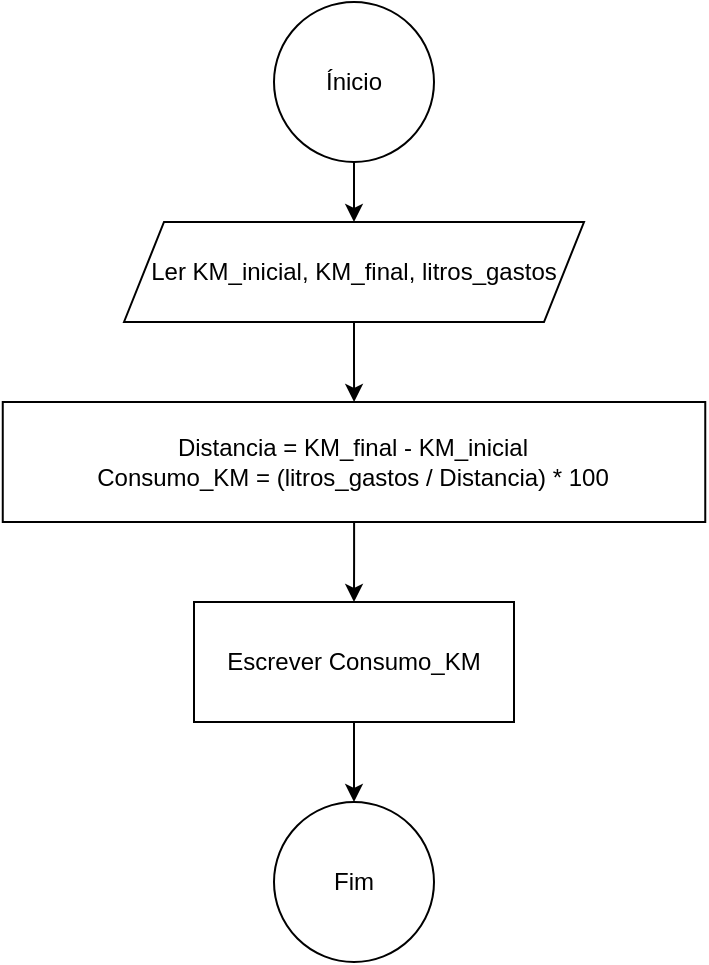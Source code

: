 <mxfile version="24.7.17">
  <diagram name="Página-1" id="Z4mrTOtNPYBhbMwCcj5X">
    <mxGraphModel dx="841" dy="478" grid="1" gridSize="10" guides="1" tooltips="1" connect="1" arrows="1" fold="1" page="1" pageScale="1" pageWidth="827" pageHeight="1169" math="0" shadow="0">
      <root>
        <mxCell id="0" />
        <mxCell id="1" parent="0" />
        <mxCell id="7dysvG6r1pBAgYWHEIjK-5" style="edgeStyle=orthogonalEdgeStyle;rounded=0;orthogonalLoop=1;jettySize=auto;html=1;entryX=0.5;entryY=0;entryDx=0;entryDy=0;" edge="1" parent="1" source="7dysvG6r1pBAgYWHEIjK-1" target="7dysvG6r1pBAgYWHEIjK-2">
          <mxGeometry relative="1" as="geometry" />
        </mxCell>
        <mxCell id="7dysvG6r1pBAgYWHEIjK-1" value="Ínicio" style="ellipse;whiteSpace=wrap;html=1;aspect=fixed;" vertex="1" parent="1">
          <mxGeometry x="360" y="80" width="80" height="80" as="geometry" />
        </mxCell>
        <mxCell id="7dysvG6r1pBAgYWHEIjK-6" style="edgeStyle=orthogonalEdgeStyle;rounded=0;orthogonalLoop=1;jettySize=auto;html=1;" edge="1" parent="1" source="7dysvG6r1pBAgYWHEIjK-2" target="7dysvG6r1pBAgYWHEIjK-3">
          <mxGeometry relative="1" as="geometry" />
        </mxCell>
        <mxCell id="7dysvG6r1pBAgYWHEIjK-2" value="Ler KM_inicial, KM_final, litros_gastos" style="shape=parallelogram;perimeter=parallelogramPerimeter;whiteSpace=wrap;html=1;fixedSize=1;" vertex="1" parent="1">
          <mxGeometry x="285" y="190" width="230" height="50" as="geometry" />
        </mxCell>
        <mxCell id="7dysvG6r1pBAgYWHEIjK-8" style="edgeStyle=orthogonalEdgeStyle;rounded=0;orthogonalLoop=1;jettySize=auto;html=1;" edge="1" parent="1" source="7dysvG6r1pBAgYWHEIjK-3" target="7dysvG6r1pBAgYWHEIjK-7">
          <mxGeometry relative="1" as="geometry" />
        </mxCell>
        <mxCell id="7dysvG6r1pBAgYWHEIjK-3" value="Distancia = KM_final - KM_inicial&lt;div&gt;Consumo_KM = (litros_gastos / Distancia) * 100&lt;/div&gt;" style="rounded=0;whiteSpace=wrap;html=1;" vertex="1" parent="1">
          <mxGeometry x="224.38" y="280" width="351.25" height="60" as="geometry" />
        </mxCell>
        <mxCell id="7dysvG6r1pBAgYWHEIjK-10" style="edgeStyle=orthogonalEdgeStyle;rounded=0;orthogonalLoop=1;jettySize=auto;html=1;" edge="1" parent="1" source="7dysvG6r1pBAgYWHEIjK-7" target="7dysvG6r1pBAgYWHEIjK-9">
          <mxGeometry relative="1" as="geometry" />
        </mxCell>
        <mxCell id="7dysvG6r1pBAgYWHEIjK-7" value="Escrever Consumo_KM" style="rounded=0;whiteSpace=wrap;html=1;" vertex="1" parent="1">
          <mxGeometry x="320" y="380" width="160" height="60" as="geometry" />
        </mxCell>
        <mxCell id="7dysvG6r1pBAgYWHEIjK-9" value="Fim" style="ellipse;whiteSpace=wrap;html=1;aspect=fixed;" vertex="1" parent="1">
          <mxGeometry x="360" y="480" width="80" height="80" as="geometry" />
        </mxCell>
      </root>
    </mxGraphModel>
  </diagram>
</mxfile>
